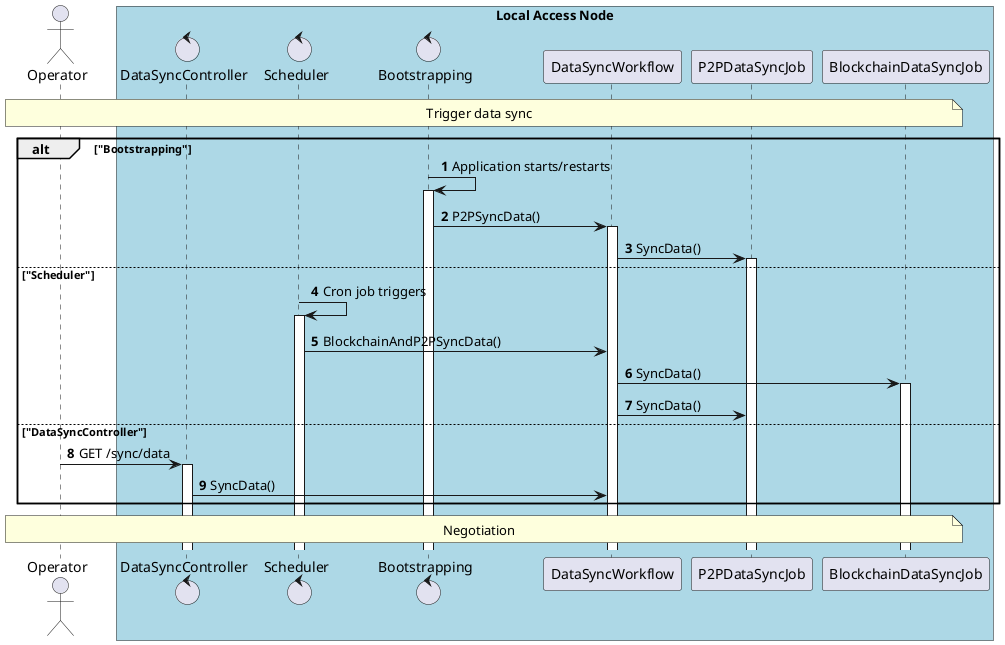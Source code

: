 @startuml
'https://plantuml.com/sequence-diagram

autonumber
skinparam BoxPadding 10

' -------------------- Headers -------------------- '

actor "Operator" as operator

box "Local Access Node" #LightBlue
    control "DataSyncController" as data_sync_controller
    control "Scheduler" as scheduler
    control "Bootstrapping" as bootstrapping
    participant "DataSyncWorkflow" as data_sync_workflow
    participant "P2PDataSyncJob" as p2p_data_sync_job
    participant "BlockchainDataSyncJob" as blockchain_data_sync_job
end box

' -------------------- Diagram -------------------- '

note over operator, blockchain_data_sync_job
    Trigger data sync
end note

alt "Bootstrapping"
    bootstrapping -> bootstrapping++: Application starts/restarts
    bootstrapping -> data_sync_workflow++: P2PSyncData()
    data_sync_workflow -> p2p_data_sync_job++: SyncData()
else "Scheduler"
    scheduler -> scheduler++: Cron job triggers
    scheduler -> data_sync_workflow: BlockchainAndP2PSyncData()
    data_sync_workflow -> blockchain_data_sync_job++: SyncData()
    data_sync_workflow -> p2p_data_sync_job: SyncData()
else "DataSyncController"
    operator -> data_sync_controller++: GET /sync/data
    data_sync_controller -> data_sync_workflow: SyncData()
end

note over operator, blockchain_data_sync_job
    Negotiation
end note

@enduml
